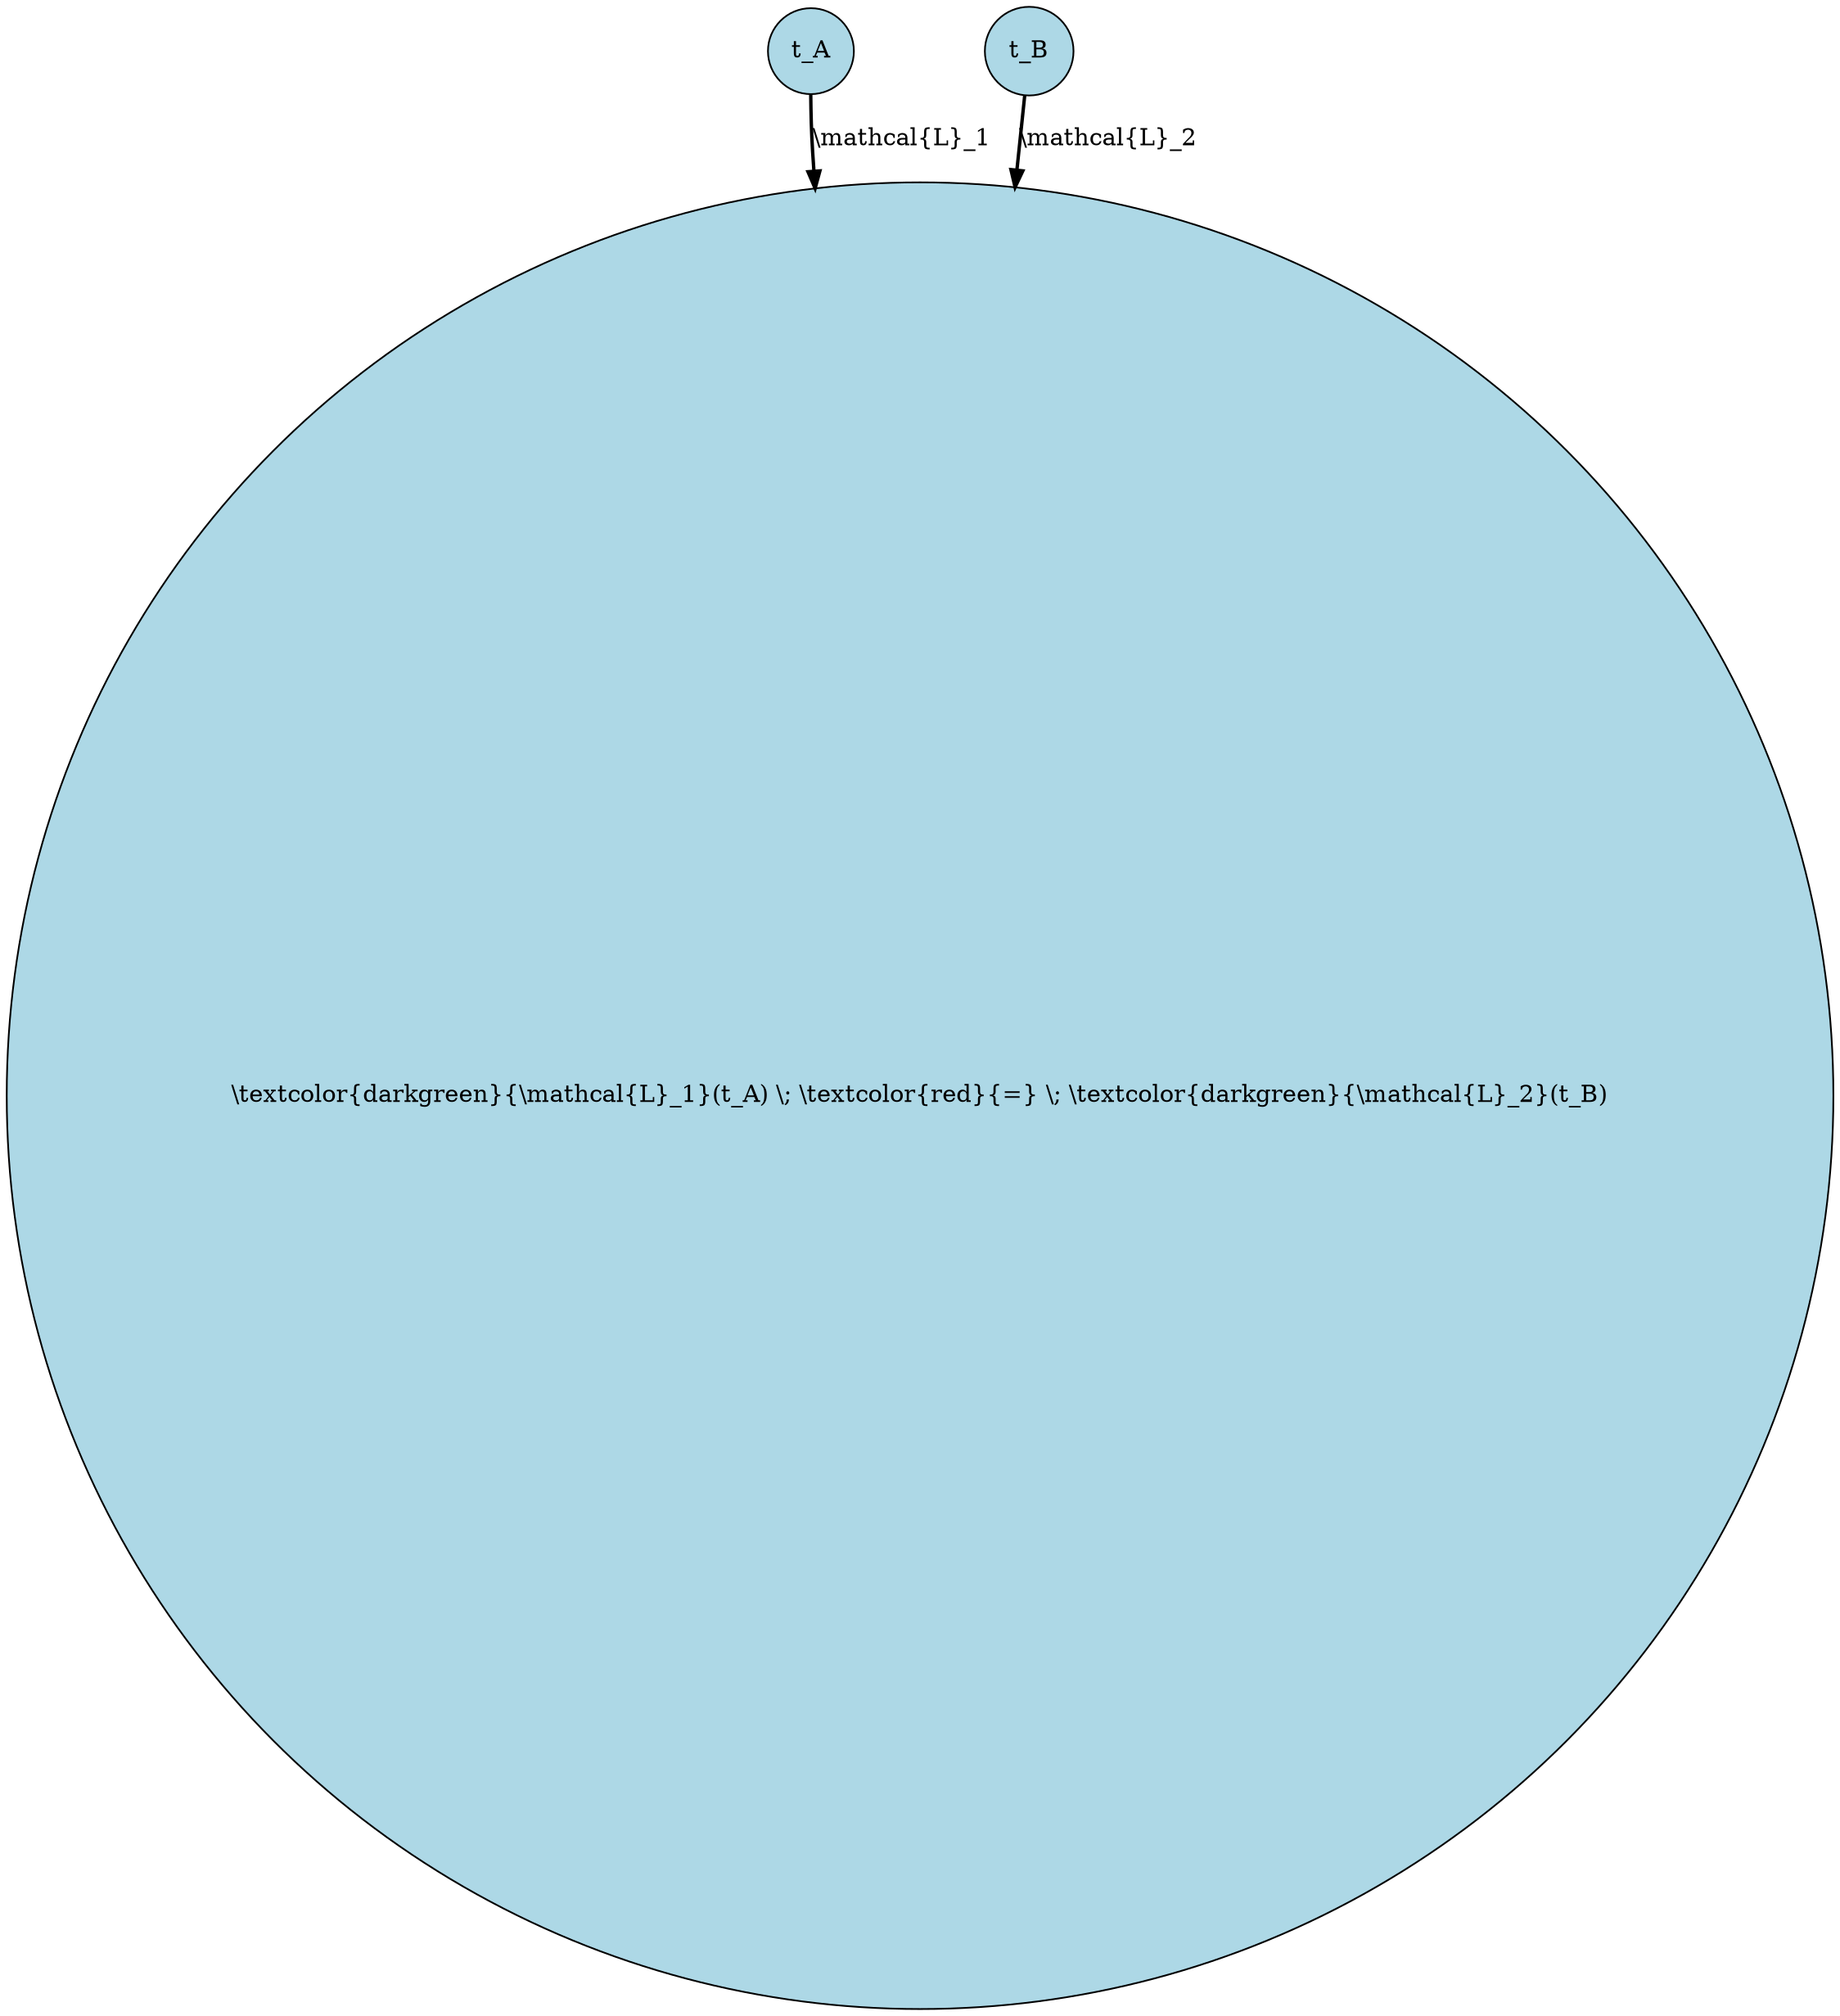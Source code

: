 strict digraph "generative-perspective" {
  d2tdocpreamble="\definecolor{darkgreen}{rgb}{0., 0.6, 0.}"
  node [shape="circle",style="filled",fillcolor="lightblue"];
  edge [style="bold"];

  "A" [label="t_A"]
  "B" [label="t_B"]
  "A" -> "A int B" [label="\\mathcal{L}_1"];
  "B" -> "A int B" [label="\\mathcal{L}_2"];
  "A int B" [label="\\mathcal{L}_1(t_A) = \\mathcal{L}_2(t_B)"];
  "A int B" [label="\\textcolor{darkgreen}{\\mathcal{L}_1}(t_A) \\; \\textcolor{red}{=} \\; \\textcolor{darkgreen}{\\mathcal{L}_2}(t_B)"];
}

